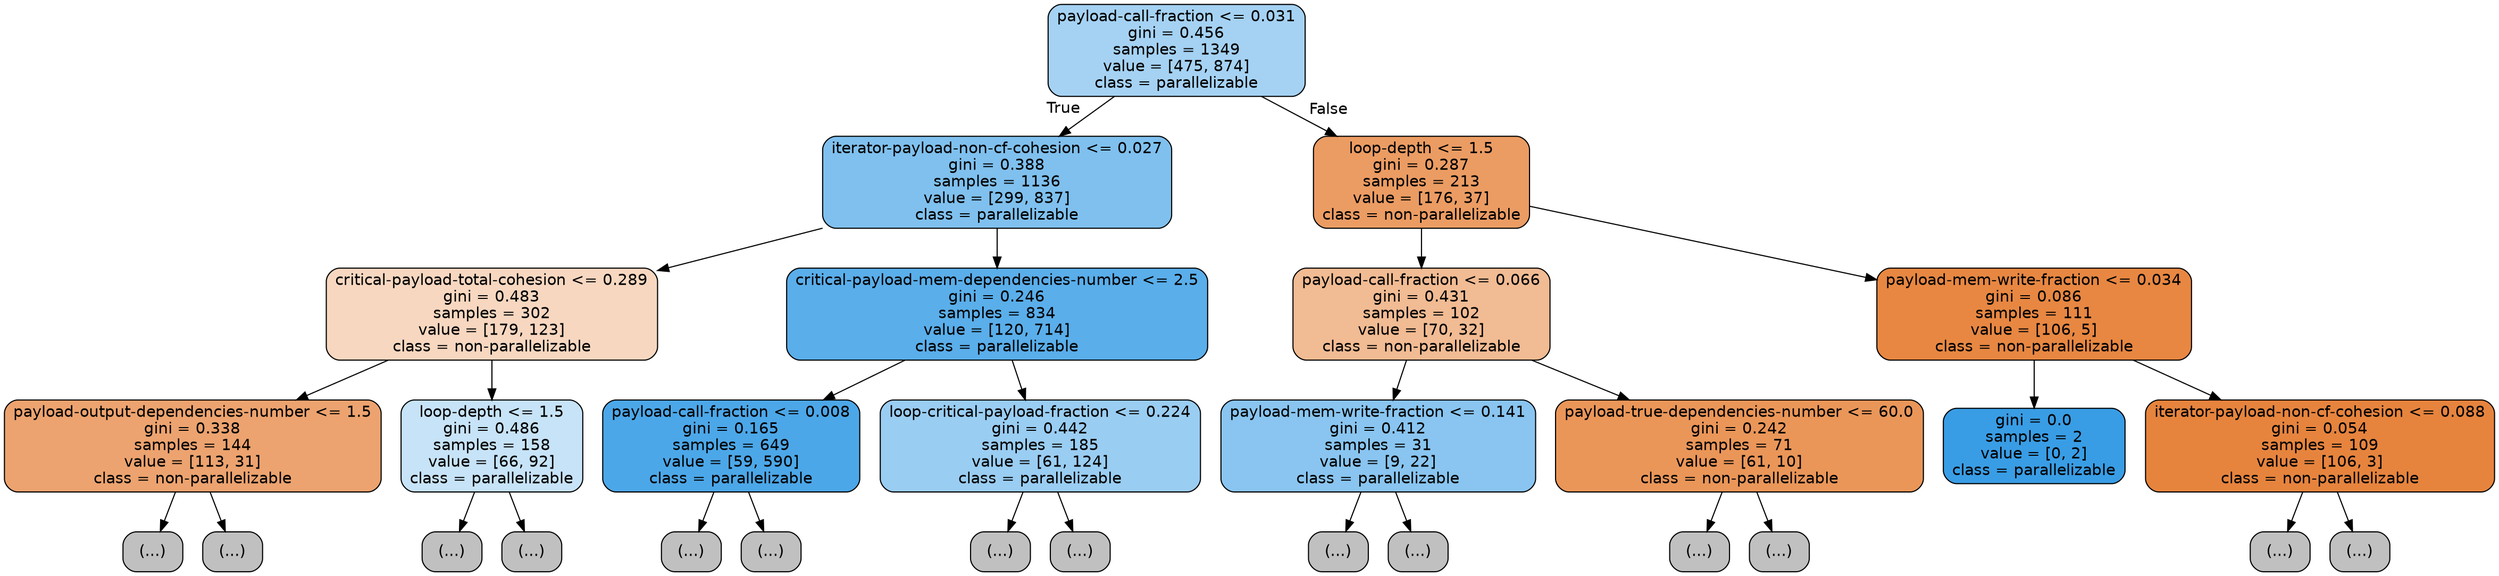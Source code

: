 digraph Tree {
node [shape=box, style="filled, rounded", color="black", fontname=helvetica] ;
edge [fontname=helvetica] ;
0 [label="payload-call-fraction <= 0.031\ngini = 0.456\nsamples = 1349\nvalue = [475, 874]\nclass = parallelizable", fillcolor="#399de574"] ;
1 [label="iterator-payload-non-cf-cohesion <= 0.027\ngini = 0.388\nsamples = 1136\nvalue = [299, 837]\nclass = parallelizable", fillcolor="#399de5a4"] ;
0 -> 1 [labeldistance=2.5, labelangle=45, headlabel="True"] ;
2 [label="critical-payload-total-cohesion <= 0.289\ngini = 0.483\nsamples = 302\nvalue = [179, 123]\nclass = non-parallelizable", fillcolor="#e5813950"] ;
1 -> 2 ;
3 [label="payload-output-dependencies-number <= 1.5\ngini = 0.338\nsamples = 144\nvalue = [113, 31]\nclass = non-parallelizable", fillcolor="#e58139b9"] ;
2 -> 3 ;
4 [label="(...)", fillcolor="#C0C0C0"] ;
3 -> 4 ;
27 [label="(...)", fillcolor="#C0C0C0"] ;
3 -> 27 ;
40 [label="loop-depth <= 1.5\ngini = 0.486\nsamples = 158\nvalue = [66, 92]\nclass = parallelizable", fillcolor="#399de548"] ;
2 -> 40 ;
41 [label="(...)", fillcolor="#C0C0C0"] ;
40 -> 41 ;
46 [label="(...)", fillcolor="#C0C0C0"] ;
40 -> 46 ;
75 [label="critical-payload-mem-dependencies-number <= 2.5\ngini = 0.246\nsamples = 834\nvalue = [120, 714]\nclass = parallelizable", fillcolor="#399de5d4"] ;
1 -> 75 ;
76 [label="payload-call-fraction <= 0.008\ngini = 0.165\nsamples = 649\nvalue = [59, 590]\nclass = parallelizable", fillcolor="#399de5e6"] ;
75 -> 76 ;
77 [label="(...)", fillcolor="#C0C0C0"] ;
76 -> 77 ;
174 [label="(...)", fillcolor="#C0C0C0"] ;
76 -> 174 ;
181 [label="loop-critical-payload-fraction <= 0.224\ngini = 0.442\nsamples = 185\nvalue = [61, 124]\nclass = parallelizable", fillcolor="#399de582"] ;
75 -> 181 ;
182 [label="(...)", fillcolor="#C0C0C0"] ;
181 -> 182 ;
209 [label="(...)", fillcolor="#C0C0C0"] ;
181 -> 209 ;
234 [label="loop-depth <= 1.5\ngini = 0.287\nsamples = 213\nvalue = [176, 37]\nclass = non-parallelizable", fillcolor="#e58139c9"] ;
0 -> 234 [labeldistance=2.5, labelangle=-45, headlabel="False"] ;
235 [label="payload-call-fraction <= 0.066\ngini = 0.431\nsamples = 102\nvalue = [70, 32]\nclass = non-parallelizable", fillcolor="#e581398a"] ;
234 -> 235 ;
236 [label="payload-mem-write-fraction <= 0.141\ngini = 0.412\nsamples = 31\nvalue = [9, 22]\nclass = parallelizable", fillcolor="#399de597"] ;
235 -> 236 ;
237 [label="(...)", fillcolor="#C0C0C0"] ;
236 -> 237 ;
250 [label="(...)", fillcolor="#C0C0C0"] ;
236 -> 250 ;
251 [label="payload-true-dependencies-number <= 60.0\ngini = 0.242\nsamples = 71\nvalue = [61, 10]\nclass = non-parallelizable", fillcolor="#e58139d5"] ;
235 -> 251 ;
252 [label="(...)", fillcolor="#C0C0C0"] ;
251 -> 252 ;
265 [label="(...)", fillcolor="#C0C0C0"] ;
251 -> 265 ;
268 [label="payload-mem-write-fraction <= 0.034\ngini = 0.086\nsamples = 111\nvalue = [106, 5]\nclass = non-parallelizable", fillcolor="#e58139f3"] ;
234 -> 268 ;
269 [label="gini = 0.0\nsamples = 2\nvalue = [0, 2]\nclass = parallelizable", fillcolor="#399de5ff"] ;
268 -> 269 ;
270 [label="iterator-payload-non-cf-cohesion <= 0.088\ngini = 0.054\nsamples = 109\nvalue = [106, 3]\nclass = non-parallelizable", fillcolor="#e58139f8"] ;
268 -> 270 ;
271 [label="(...)", fillcolor="#C0C0C0"] ;
270 -> 271 ;
276 [label="(...)", fillcolor="#C0C0C0"] ;
270 -> 276 ;
}